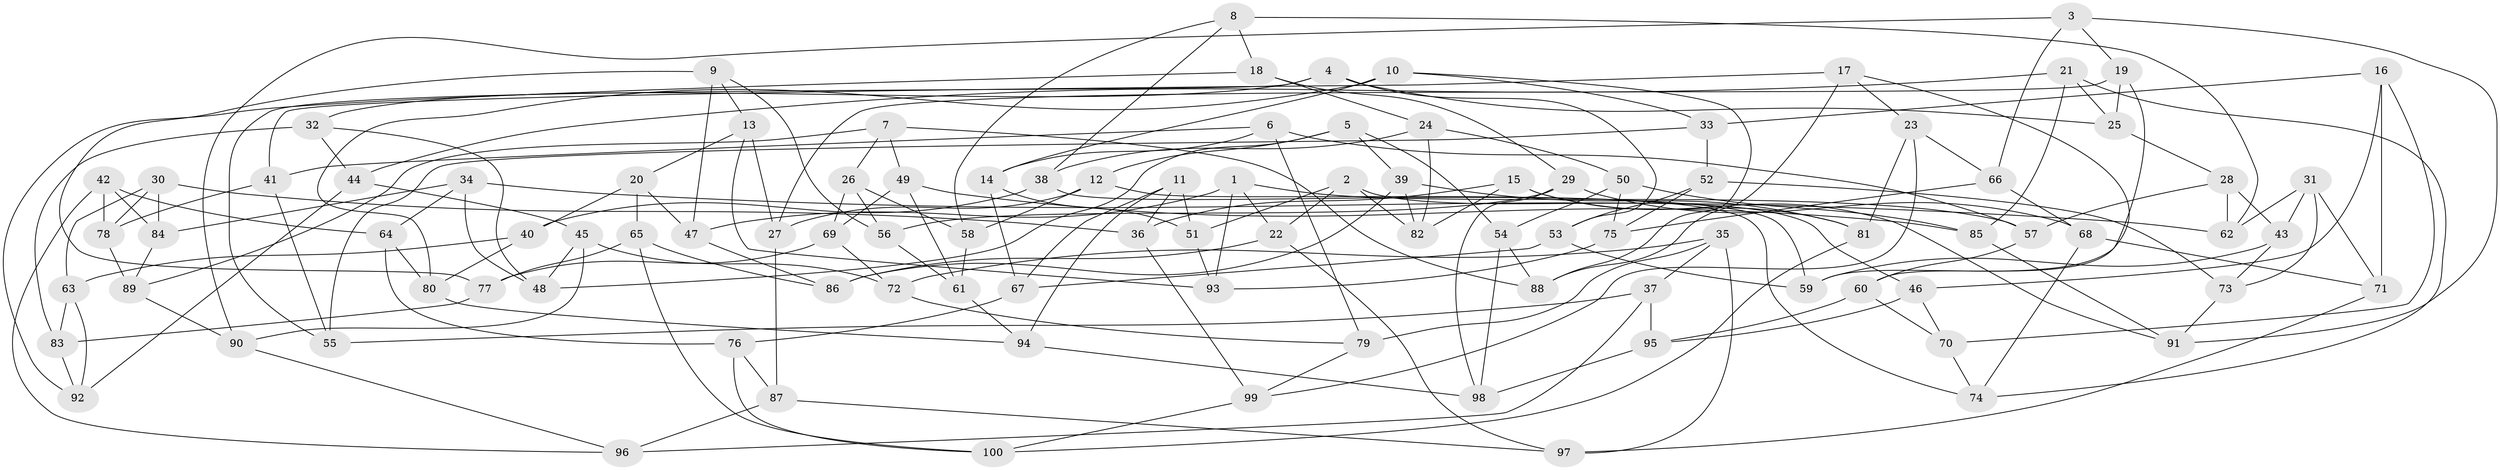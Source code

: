 // Generated by graph-tools (version 1.1) at 2025/39/02/21/25 10:39:00]
// undirected, 100 vertices, 200 edges
graph export_dot {
graph [start="1"]
  node [color=gray90,style=filled];
  1;
  2;
  3;
  4;
  5;
  6;
  7;
  8;
  9;
  10;
  11;
  12;
  13;
  14;
  15;
  16;
  17;
  18;
  19;
  20;
  21;
  22;
  23;
  24;
  25;
  26;
  27;
  28;
  29;
  30;
  31;
  32;
  33;
  34;
  35;
  36;
  37;
  38;
  39;
  40;
  41;
  42;
  43;
  44;
  45;
  46;
  47;
  48;
  49;
  50;
  51;
  52;
  53;
  54;
  55;
  56;
  57;
  58;
  59;
  60;
  61;
  62;
  63;
  64;
  65;
  66;
  67;
  68;
  69;
  70;
  71;
  72;
  73;
  74;
  75;
  76;
  77;
  78;
  79;
  80;
  81;
  82;
  83;
  84;
  85;
  86;
  87;
  88;
  89;
  90;
  91;
  92;
  93;
  94;
  95;
  96;
  97;
  98;
  99;
  100;
  1 -- 47;
  1 -- 22;
  1 -- 57;
  1 -- 93;
  2 -- 22;
  2 -- 82;
  2 -- 46;
  2 -- 51;
  3 -- 19;
  3 -- 66;
  3 -- 91;
  3 -- 90;
  4 -- 32;
  4 -- 55;
  4 -- 25;
  4 -- 53;
  5 -- 12;
  5 -- 54;
  5 -- 48;
  5 -- 39;
  6 -- 41;
  6 -- 57;
  6 -- 14;
  6 -- 79;
  7 -- 49;
  7 -- 88;
  7 -- 26;
  7 -- 89;
  8 -- 18;
  8 -- 58;
  8 -- 38;
  8 -- 62;
  9 -- 13;
  9 -- 77;
  9 -- 56;
  9 -- 47;
  10 -- 33;
  10 -- 80;
  10 -- 14;
  10 -- 88;
  11 -- 94;
  11 -- 36;
  11 -- 67;
  11 -- 51;
  12 -- 27;
  12 -- 59;
  12 -- 58;
  13 -- 20;
  13 -- 93;
  13 -- 27;
  14 -- 51;
  14 -- 67;
  15 -- 82;
  15 -- 91;
  15 -- 81;
  15 -- 36;
  16 -- 33;
  16 -- 46;
  16 -- 71;
  16 -- 70;
  17 -- 88;
  17 -- 23;
  17 -- 60;
  17 -- 41;
  18 -- 29;
  18 -- 24;
  18 -- 92;
  19 -- 59;
  19 -- 25;
  19 -- 27;
  20 -- 40;
  20 -- 65;
  20 -- 47;
  21 -- 25;
  21 -- 44;
  21 -- 74;
  21 -- 85;
  22 -- 97;
  22 -- 86;
  23 -- 81;
  23 -- 66;
  23 -- 99;
  24 -- 50;
  24 -- 38;
  24 -- 82;
  25 -- 28;
  26 -- 56;
  26 -- 58;
  26 -- 69;
  27 -- 87;
  28 -- 57;
  28 -- 62;
  28 -- 43;
  29 -- 68;
  29 -- 98;
  29 -- 56;
  30 -- 78;
  30 -- 84;
  30 -- 36;
  30 -- 63;
  31 -- 62;
  31 -- 71;
  31 -- 73;
  31 -- 43;
  32 -- 48;
  32 -- 83;
  32 -- 44;
  33 -- 55;
  33 -- 52;
  34 -- 84;
  34 -- 64;
  34 -- 48;
  34 -- 62;
  35 -- 79;
  35 -- 72;
  35 -- 37;
  35 -- 97;
  36 -- 99;
  37 -- 95;
  37 -- 55;
  37 -- 96;
  38 -- 74;
  38 -- 40;
  39 -- 82;
  39 -- 86;
  39 -- 81;
  40 -- 80;
  40 -- 63;
  41 -- 55;
  41 -- 78;
  42 -- 64;
  42 -- 84;
  42 -- 96;
  42 -- 78;
  43 -- 59;
  43 -- 73;
  44 -- 92;
  44 -- 45;
  45 -- 72;
  45 -- 48;
  45 -- 90;
  46 -- 95;
  46 -- 70;
  47 -- 86;
  49 -- 69;
  49 -- 85;
  49 -- 61;
  50 -- 85;
  50 -- 75;
  50 -- 54;
  51 -- 93;
  52 -- 53;
  52 -- 75;
  52 -- 73;
  53 -- 67;
  53 -- 59;
  54 -- 98;
  54 -- 88;
  56 -- 61;
  57 -- 60;
  58 -- 61;
  60 -- 95;
  60 -- 70;
  61 -- 94;
  63 -- 83;
  63 -- 92;
  64 -- 80;
  64 -- 76;
  65 -- 77;
  65 -- 86;
  65 -- 100;
  66 -- 75;
  66 -- 68;
  67 -- 76;
  68 -- 71;
  68 -- 74;
  69 -- 77;
  69 -- 72;
  70 -- 74;
  71 -- 97;
  72 -- 79;
  73 -- 91;
  75 -- 93;
  76 -- 87;
  76 -- 100;
  77 -- 83;
  78 -- 89;
  79 -- 99;
  80 -- 94;
  81 -- 100;
  83 -- 92;
  84 -- 89;
  85 -- 91;
  87 -- 96;
  87 -- 97;
  89 -- 90;
  90 -- 96;
  94 -- 98;
  95 -- 98;
  99 -- 100;
}
